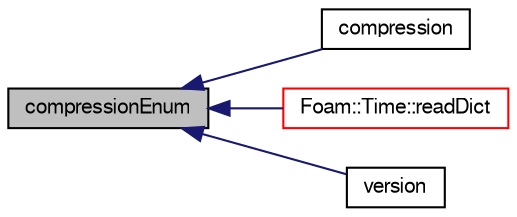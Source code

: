 digraph "compressionEnum"
{
  bgcolor="transparent";
  edge [fontname="FreeSans",fontsize="10",labelfontname="FreeSans",labelfontsize="10"];
  node [fontname="FreeSans",fontsize="10",shape=record];
  rankdir="LR";
  Node33443 [label="compressionEnum",height=0.2,width=0.4,color="black", fillcolor="grey75", style="filled", fontcolor="black"];
  Node33443 -> Node33444 [dir="back",color="midnightblue",fontsize="10",style="solid",fontname="FreeSans"];
  Node33444 [label="compression",height=0.2,width=0.4,color="black",URL="$a26226.html#ad4ddaf1185b28125c95a12379d071e5d",tooltip="Set the stream compression from word. "];
  Node33443 -> Node33445 [dir="back",color="midnightblue",fontsize="10",style="solid",fontname="FreeSans"];
  Node33445 [label="Foam::Time::readDict",height=0.2,width=0.4,color="red",URL="$a26350.html#a09f8bbb748b599cf713fa2e07ec7e0b4",tooltip="Read the control dictionary and set the write controls etc. "];
  Node33443 -> Node35468 [dir="back",color="midnightblue",fontsize="10",style="solid",fontname="FreeSans"];
  Node35468 [label="version",height=0.2,width=0.4,color="black",URL="$a26226.html#a7d1b22c7d65bf82317bd1ea7b6c65e28",tooltip="Set the stream version. "];
}
